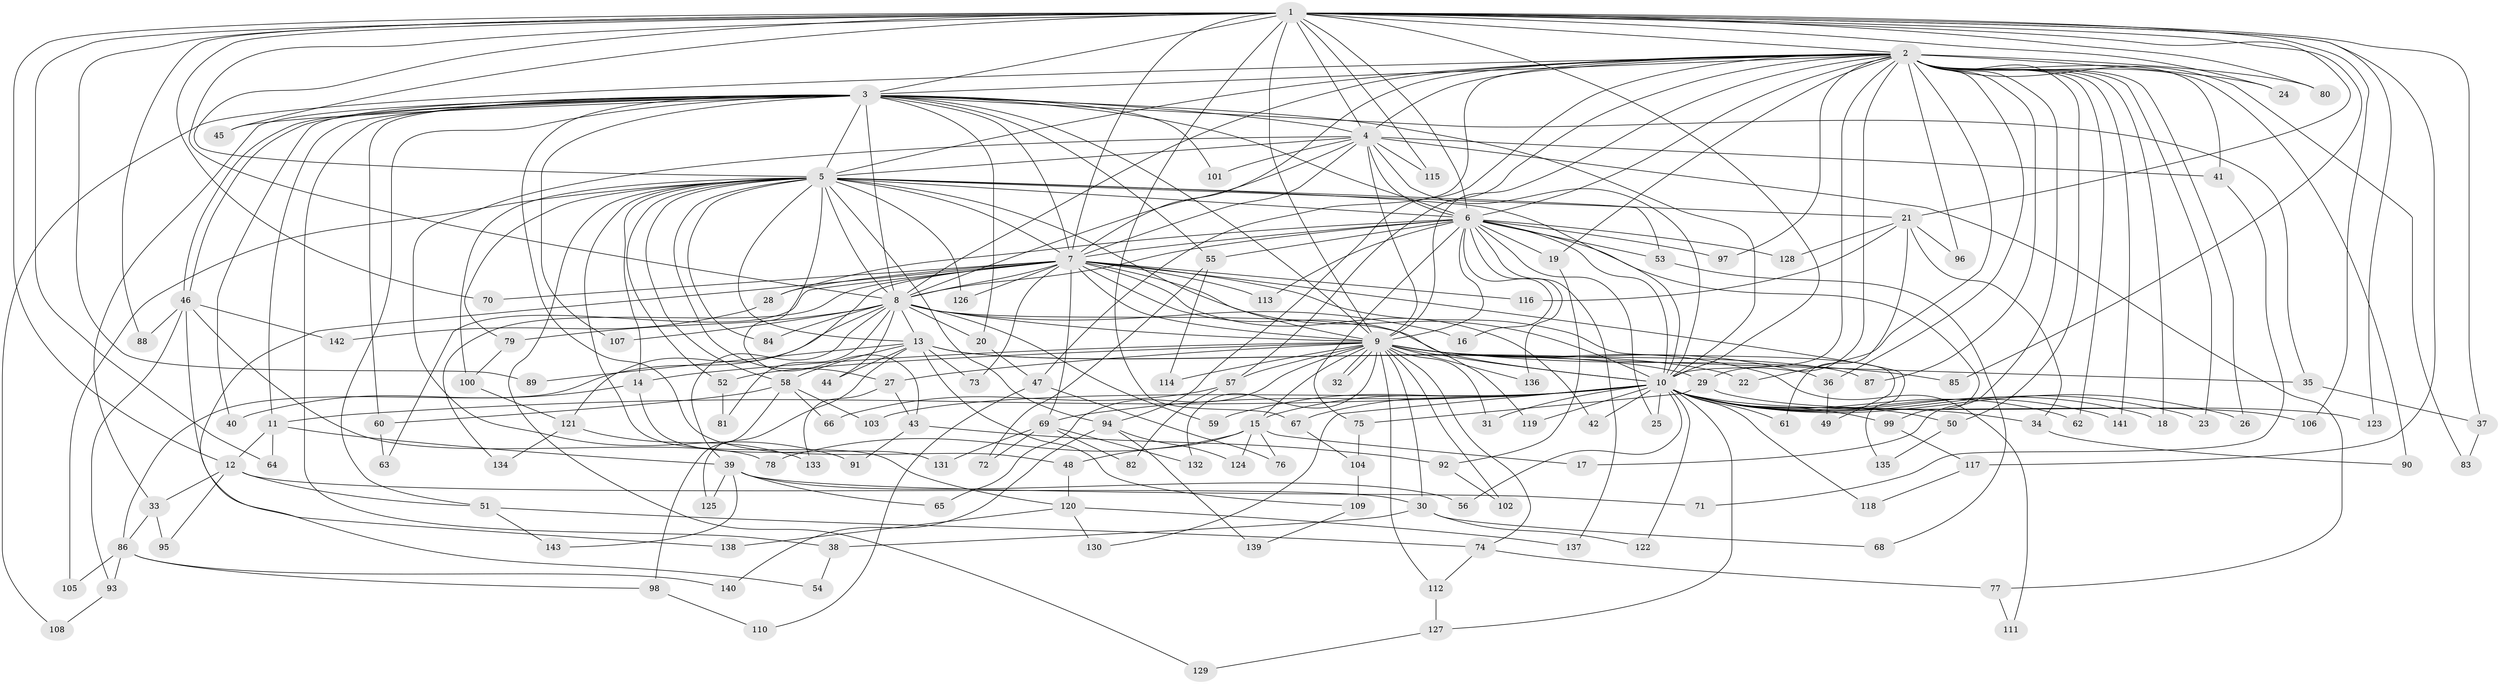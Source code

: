 // coarse degree distribution, {22: 0.018518518518518517, 30: 0.009259259259259259, 26: 0.009259259259259259, 25: 0.009259259259259259, 20: 0.009259259259259259, 17: 0.009259259259259259, 28: 0.009259259259259259, 31: 0.009259259259259259, 9: 0.009259259259259259, 12: 0.009259259259259259, 4: 0.08333333333333333, 7: 0.046296296296296294, 2: 0.5185185185185185, 3: 0.18518518518518517, 5: 0.037037037037037035, 8: 0.009259259259259259, 6: 0.009259259259259259, 1: 0.009259259259259259}
// Generated by graph-tools (version 1.1) at 2025/23/03/03/25 07:23:38]
// undirected, 143 vertices, 311 edges
graph export_dot {
graph [start="1"]
  node [color=gray90,style=filled];
  1;
  2;
  3;
  4;
  5;
  6;
  7;
  8;
  9;
  10;
  11;
  12;
  13;
  14;
  15;
  16;
  17;
  18;
  19;
  20;
  21;
  22;
  23;
  24;
  25;
  26;
  27;
  28;
  29;
  30;
  31;
  32;
  33;
  34;
  35;
  36;
  37;
  38;
  39;
  40;
  41;
  42;
  43;
  44;
  45;
  46;
  47;
  48;
  49;
  50;
  51;
  52;
  53;
  54;
  55;
  56;
  57;
  58;
  59;
  60;
  61;
  62;
  63;
  64;
  65;
  66;
  67;
  68;
  69;
  70;
  71;
  72;
  73;
  74;
  75;
  76;
  77;
  78;
  79;
  80;
  81;
  82;
  83;
  84;
  85;
  86;
  87;
  88;
  89;
  90;
  91;
  92;
  93;
  94;
  95;
  96;
  97;
  98;
  99;
  100;
  101;
  102;
  103;
  104;
  105;
  106;
  107;
  108;
  109;
  110;
  111;
  112;
  113;
  114;
  115;
  116;
  117;
  118;
  119;
  120;
  121;
  122;
  123;
  124;
  125;
  126;
  127;
  128;
  129;
  130;
  131;
  132;
  133;
  134;
  135;
  136;
  137;
  138;
  139;
  140;
  141;
  142;
  143;
  1 -- 2;
  1 -- 3;
  1 -- 4;
  1 -- 5;
  1 -- 6;
  1 -- 7;
  1 -- 8;
  1 -- 9;
  1 -- 10;
  1 -- 12;
  1 -- 21;
  1 -- 24;
  1 -- 37;
  1 -- 45;
  1 -- 64;
  1 -- 67;
  1 -- 70;
  1 -- 80;
  1 -- 85;
  1 -- 88;
  1 -- 89;
  1 -- 106;
  1 -- 115;
  1 -- 117;
  1 -- 123;
  2 -- 3;
  2 -- 4;
  2 -- 5;
  2 -- 6;
  2 -- 7;
  2 -- 8;
  2 -- 9;
  2 -- 10;
  2 -- 17;
  2 -- 18;
  2 -- 19;
  2 -- 22;
  2 -- 23;
  2 -- 24;
  2 -- 26;
  2 -- 29;
  2 -- 36;
  2 -- 41;
  2 -- 47;
  2 -- 50;
  2 -- 57;
  2 -- 62;
  2 -- 80;
  2 -- 83;
  2 -- 87;
  2 -- 90;
  2 -- 94;
  2 -- 96;
  2 -- 97;
  2 -- 108;
  2 -- 141;
  3 -- 4;
  3 -- 5;
  3 -- 6;
  3 -- 7;
  3 -- 8;
  3 -- 9;
  3 -- 10;
  3 -- 11;
  3 -- 20;
  3 -- 33;
  3 -- 35;
  3 -- 38;
  3 -- 40;
  3 -- 45;
  3 -- 46;
  3 -- 46;
  3 -- 48;
  3 -- 51;
  3 -- 55;
  3 -- 60;
  3 -- 101;
  3 -- 107;
  4 -- 5;
  4 -- 6;
  4 -- 7;
  4 -- 8;
  4 -- 9;
  4 -- 10;
  4 -- 41;
  4 -- 77;
  4 -- 91;
  4 -- 101;
  4 -- 115;
  5 -- 6;
  5 -- 7;
  5 -- 8;
  5 -- 9;
  5 -- 10;
  5 -- 13;
  5 -- 14;
  5 -- 21;
  5 -- 27;
  5 -- 43;
  5 -- 52;
  5 -- 53;
  5 -- 58;
  5 -- 79;
  5 -- 84;
  5 -- 94;
  5 -- 100;
  5 -- 105;
  5 -- 120;
  5 -- 126;
  5 -- 129;
  6 -- 7;
  6 -- 8;
  6 -- 9;
  6 -- 10;
  6 -- 16;
  6 -- 19;
  6 -- 25;
  6 -- 28;
  6 -- 53;
  6 -- 55;
  6 -- 75;
  6 -- 97;
  6 -- 99;
  6 -- 113;
  6 -- 128;
  6 -- 136;
  6 -- 137;
  7 -- 8;
  7 -- 9;
  7 -- 10;
  7 -- 28;
  7 -- 42;
  7 -- 49;
  7 -- 54;
  7 -- 63;
  7 -- 69;
  7 -- 70;
  7 -- 73;
  7 -- 113;
  7 -- 116;
  7 -- 119;
  7 -- 121;
  7 -- 126;
  7 -- 134;
  7 -- 135;
  8 -- 9;
  8 -- 10;
  8 -- 13;
  8 -- 16;
  8 -- 20;
  8 -- 39;
  8 -- 44;
  8 -- 59;
  8 -- 79;
  8 -- 81;
  8 -- 84;
  8 -- 86;
  8 -- 107;
  9 -- 10;
  9 -- 14;
  9 -- 15;
  9 -- 27;
  9 -- 30;
  9 -- 31;
  9 -- 32;
  9 -- 32;
  9 -- 35;
  9 -- 36;
  9 -- 52;
  9 -- 57;
  9 -- 65;
  9 -- 74;
  9 -- 85;
  9 -- 87;
  9 -- 102;
  9 -- 111;
  9 -- 112;
  9 -- 114;
  9 -- 132;
  9 -- 136;
  10 -- 11;
  10 -- 15;
  10 -- 18;
  10 -- 23;
  10 -- 25;
  10 -- 26;
  10 -- 31;
  10 -- 34;
  10 -- 42;
  10 -- 50;
  10 -- 56;
  10 -- 59;
  10 -- 61;
  10 -- 62;
  10 -- 67;
  10 -- 69;
  10 -- 99;
  10 -- 103;
  10 -- 106;
  10 -- 118;
  10 -- 119;
  10 -- 122;
  10 -- 127;
  10 -- 130;
  10 -- 141;
  11 -- 12;
  11 -- 39;
  11 -- 64;
  12 -- 30;
  12 -- 33;
  12 -- 51;
  12 -- 95;
  13 -- 22;
  13 -- 29;
  13 -- 44;
  13 -- 58;
  13 -- 73;
  13 -- 89;
  13 -- 109;
  13 -- 125;
  14 -- 40;
  14 -- 131;
  15 -- 17;
  15 -- 48;
  15 -- 76;
  15 -- 78;
  15 -- 124;
  19 -- 92;
  20 -- 47;
  21 -- 34;
  21 -- 61;
  21 -- 96;
  21 -- 116;
  21 -- 128;
  27 -- 43;
  27 -- 133;
  28 -- 142;
  29 -- 75;
  29 -- 123;
  30 -- 38;
  30 -- 68;
  30 -- 122;
  33 -- 86;
  33 -- 95;
  34 -- 90;
  35 -- 37;
  36 -- 49;
  37 -- 83;
  38 -- 54;
  39 -- 56;
  39 -- 65;
  39 -- 71;
  39 -- 125;
  39 -- 143;
  41 -- 71;
  43 -- 91;
  43 -- 92;
  46 -- 78;
  46 -- 88;
  46 -- 93;
  46 -- 138;
  46 -- 142;
  47 -- 76;
  47 -- 110;
  48 -- 120;
  50 -- 135;
  51 -- 74;
  51 -- 143;
  52 -- 81;
  53 -- 68;
  55 -- 72;
  55 -- 114;
  57 -- 66;
  57 -- 82;
  58 -- 60;
  58 -- 66;
  58 -- 98;
  58 -- 103;
  60 -- 63;
  67 -- 104;
  69 -- 72;
  69 -- 82;
  69 -- 131;
  69 -- 132;
  74 -- 77;
  74 -- 112;
  75 -- 104;
  77 -- 111;
  79 -- 100;
  86 -- 93;
  86 -- 98;
  86 -- 105;
  86 -- 140;
  92 -- 102;
  93 -- 108;
  94 -- 124;
  94 -- 139;
  94 -- 140;
  98 -- 110;
  99 -- 117;
  100 -- 121;
  104 -- 109;
  109 -- 139;
  112 -- 127;
  117 -- 118;
  120 -- 130;
  120 -- 137;
  120 -- 138;
  121 -- 133;
  121 -- 134;
  127 -- 129;
}
